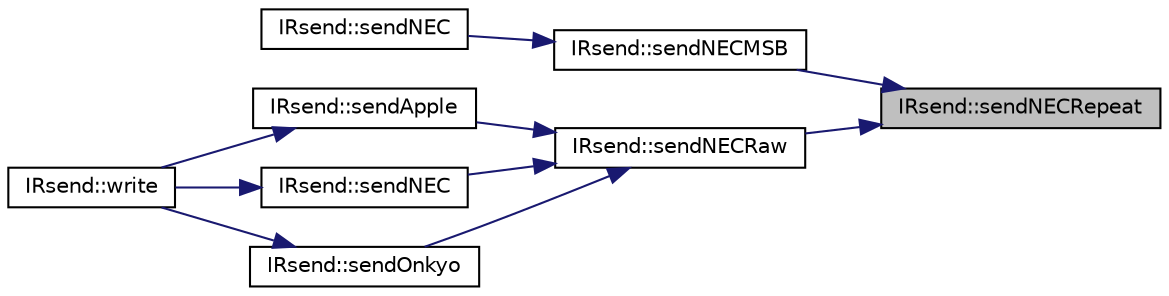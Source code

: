 digraph "IRsend::sendNECRepeat"
{
 // LATEX_PDF_SIZE
  edge [fontname="Helvetica",fontsize="10",labelfontname="Helvetica",labelfontsize="10"];
  node [fontname="Helvetica",fontsize="10",shape=record];
  rankdir="RL";
  Node1 [label="IRsend::sendNECRepeat",height=0.2,width=0.4,color="black", fillcolor="grey75", style="filled", fontcolor="black",tooltip=" "];
  Node1 -> Node2 [dir="back",color="midnightblue",fontsize="10",style="solid",fontname="Helvetica"];
  Node2 [label="IRsend::sendNECMSB",height=0.2,width=0.4,color="black", fillcolor="white", style="filled",URL="$group___decoder.html#ga0184d3edbfe2659b12fc157c3be0cd63",tooltip=" "];
  Node2 -> Node3 [dir="back",color="midnightblue",fontsize="10",style="solid",fontname="Helvetica"];
  Node3 [label="IRsend::sendNEC",height=0.2,width=0.4,color="black", fillcolor="white", style="filled",URL="$class_i_rsend.html#a2a6f485602665ff9556e2c1e4d456669",tooltip=" "];
  Node1 -> Node4 [dir="back",color="midnightblue",fontsize="10",style="solid",fontname="Helvetica"];
  Node4 [label="IRsend::sendNECRaw",height=0.2,width=0.4,color="black", fillcolor="white", style="filled",URL="$group___decoder.html#gaaeec0a3f8d592deee8746a5b06bc3454",tooltip=" "];
  Node4 -> Node5 [dir="back",color="midnightblue",fontsize="10",style="solid",fontname="Helvetica"];
  Node5 [label="IRsend::sendApple",height=0.2,width=0.4,color="black", fillcolor="white", style="filled",URL="$group___decoder.html#ga15fbc8a08b929395d6be6549cb296db5",tooltip=" "];
  Node5 -> Node6 [dir="back",color="midnightblue",fontsize="10",style="solid",fontname="Helvetica"];
  Node6 [label="IRsend::write",height=0.2,width=0.4,color="black", fillcolor="white", style="filled",URL="$group___sending.html#ga567f59869ebc6c7f53d0dc9b360dd4c3",tooltip=" "];
  Node4 -> Node7 [dir="back",color="midnightblue",fontsize="10",style="solid",fontname="Helvetica"];
  Node7 [label="IRsend::sendNEC",height=0.2,width=0.4,color="black", fillcolor="white", style="filled",URL="$group___decoder.html#gacc081690ddf61dec5d3f1c55000da7f5",tooltip=" "];
  Node7 -> Node6 [dir="back",color="midnightblue",fontsize="10",style="solid",fontname="Helvetica"];
  Node4 -> Node8 [dir="back",color="midnightblue",fontsize="10",style="solid",fontname="Helvetica"];
  Node8 [label="IRsend::sendOnkyo",height=0.2,width=0.4,color="black", fillcolor="white", style="filled",URL="$group___decoder.html#ga857b05f2b99e8b705cb6d00470c4e78b",tooltip=" "];
  Node8 -> Node6 [dir="back",color="midnightblue",fontsize="10",style="solid",fontname="Helvetica"];
}
